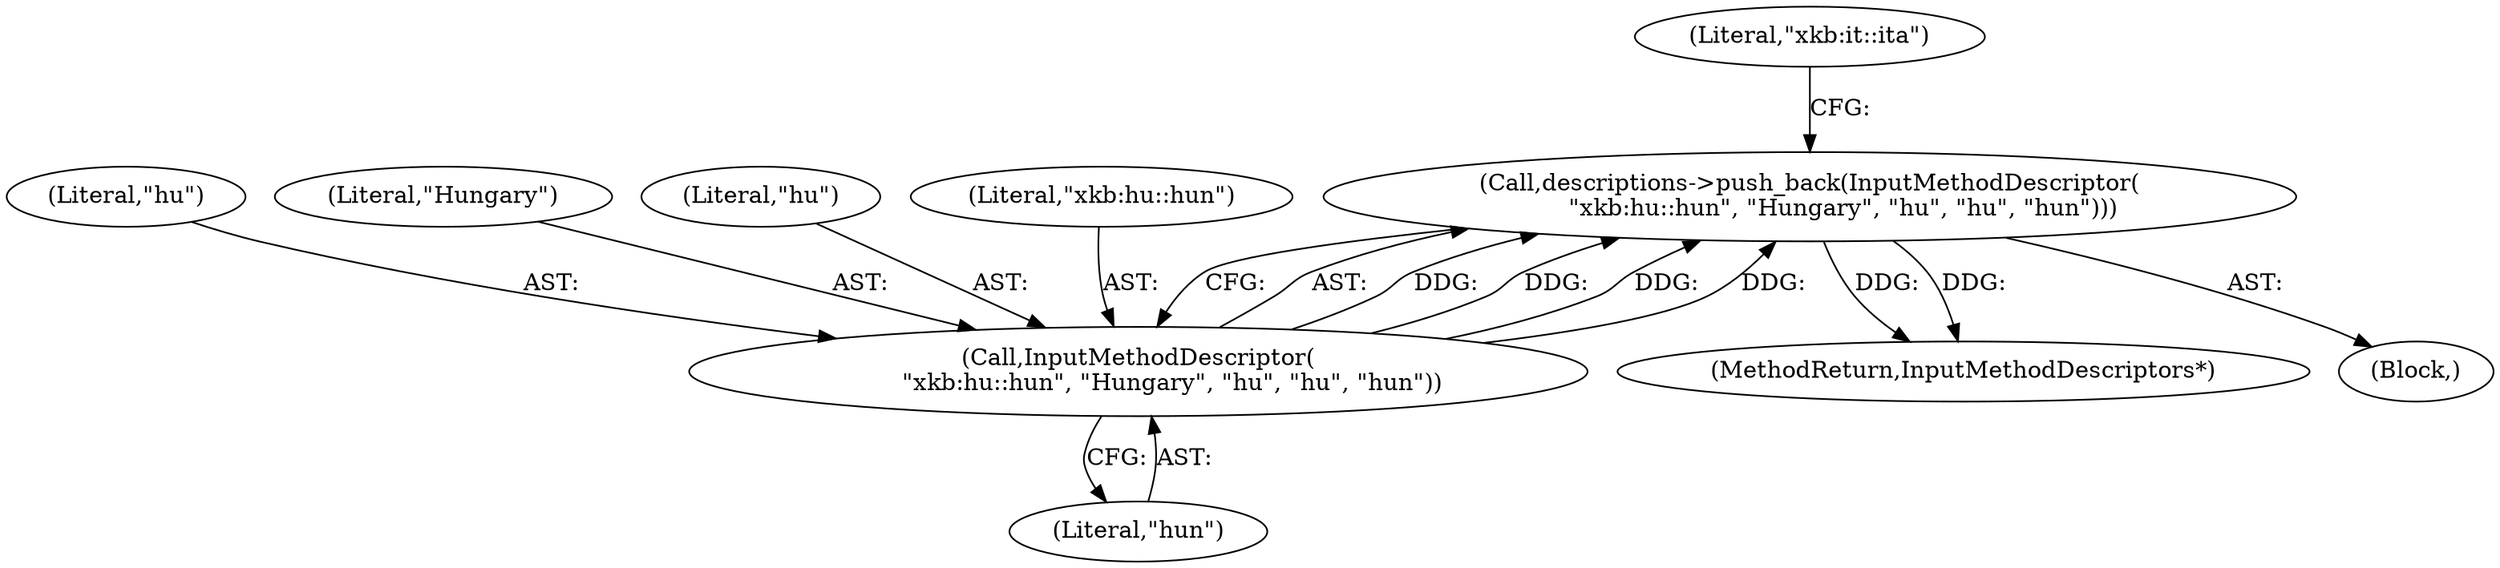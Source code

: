 digraph "1_Chrome_dc7b094a338c6c521f918f478e993f0f74bbea0d_12@del" {
"1000495" [label="(Call,descriptions->push_back(InputMethodDescriptor(\n         \"xkb:hu::hun\", \"Hungary\", \"hu\", \"hu\", \"hun\")))"];
"1000496" [label="(Call,InputMethodDescriptor(\n         \"xkb:hu::hun\", \"Hungary\", \"hu\", \"hu\", \"hun\"))"];
"1000581" [label="(MethodReturn,InputMethodDescriptors*)"];
"1000501" [label="(Literal,\"hun\")"];
"1000495" [label="(Call,descriptions->push_back(InputMethodDescriptor(\n         \"xkb:hu::hun\", \"Hungary\", \"hu\", \"hu\", \"hun\")))"];
"1000499" [label="(Literal,\"hu\")"];
"1000498" [label="(Literal,\"Hungary\")"];
"1000500" [label="(Literal,\"hu\")"];
"1000497" [label="(Literal,\"xkb:hu::hun\")"];
"1000504" [label="(Literal,\"xkb:it::ita\")"];
"1000496" [label="(Call,InputMethodDescriptor(\n         \"xkb:hu::hun\", \"Hungary\", \"hu\", \"hu\", \"hun\"))"];
"1000101" [label="(Block,)"];
"1000495" -> "1000101"  [label="AST: "];
"1000495" -> "1000496"  [label="CFG: "];
"1000496" -> "1000495"  [label="AST: "];
"1000504" -> "1000495"  [label="CFG: "];
"1000495" -> "1000581"  [label="DDG: "];
"1000495" -> "1000581"  [label="DDG: "];
"1000496" -> "1000495"  [label="DDG: "];
"1000496" -> "1000495"  [label="DDG: "];
"1000496" -> "1000495"  [label="DDG: "];
"1000496" -> "1000495"  [label="DDG: "];
"1000496" -> "1000501"  [label="CFG: "];
"1000497" -> "1000496"  [label="AST: "];
"1000498" -> "1000496"  [label="AST: "];
"1000499" -> "1000496"  [label="AST: "];
"1000500" -> "1000496"  [label="AST: "];
"1000501" -> "1000496"  [label="AST: "];
}
